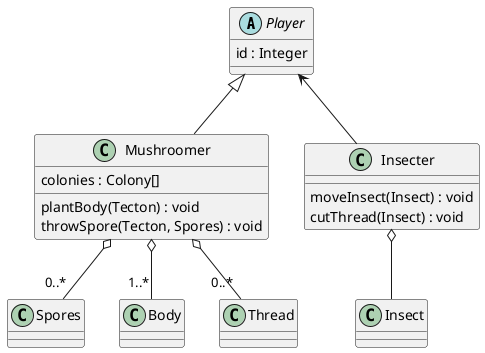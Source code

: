 @startuml player
abstract class Player{
    id : Integer
}

Player <|-- Mushroomer
Mushroomer o-- "0..*" Spores
Mushroomer o-- "1..*" Body
Mushroomer o-- "0..*" Thread
class Mushroomer{
    colonies : Colony[]
    plantBody(Tecton) : void
    throwSpore(Tecton, Spores) : void
}

Player <-- Insecter
Insecter o-- Insect
class Insecter{
    moveInsect(Insect) : void
    cutThread(Insect) : void
}
@enduml